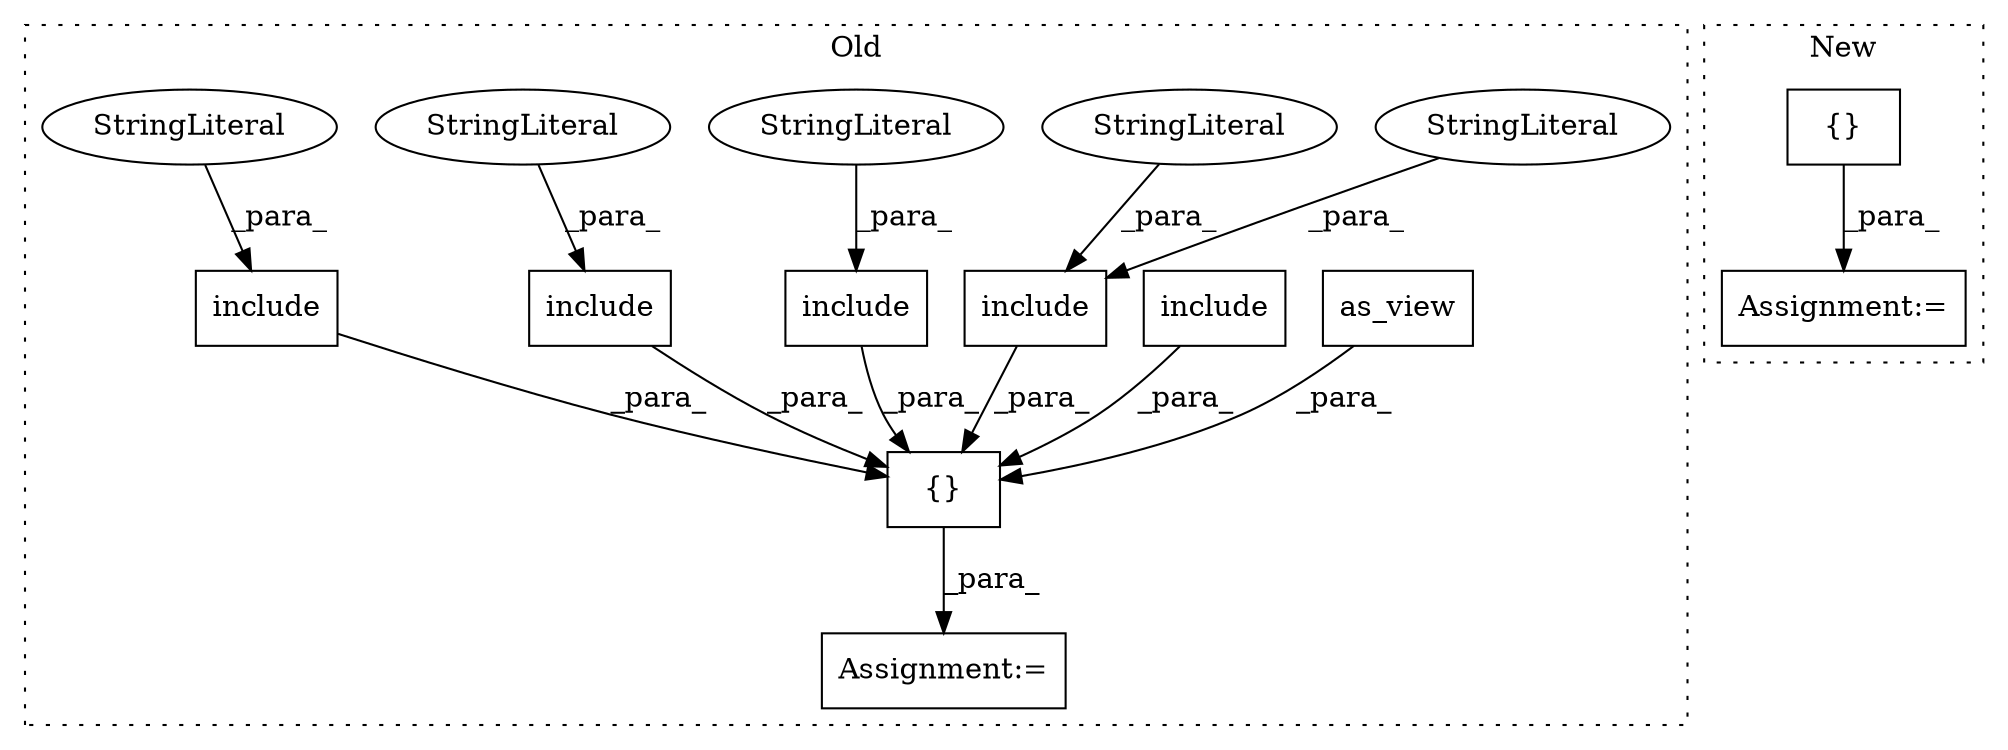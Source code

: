 digraph G {
subgraph cluster0 {
1 [label="as_view" a="32" s="793,826" l="8,1" shape="box"];
3 [label="{}" a="4" s="730,1302" l="1,1" shape="box"];
5 [label="Assignment:=" a="7" s="720" l="1" shape="box"];
6 [label="include" a="32" s="1116,1169" l="8,1" shape="box"];
7 [label="StringLiteral" a="45" s="1124" l="32" shape="ellipse"];
8 [label="include" a="32" s="997,1035" l="8,1" shape="box"];
9 [label="StringLiteral" a="45" s="1157" l="12" shape="ellipse"];
10 [label="include" a="32" s="882,916" l="8,1" shape="box"];
11 [label="StringLiteral" a="45" s="890" l="26" shape="ellipse"];
12 [label="include" a="32" s="1057,1094" l="8,1" shape="box"];
13 [label="StringLiteral" a="45" s="1086" l="8" shape="ellipse"];
14 [label="include" a="32" s="938,977" l="8,1" shape="box"];
15 [label="StringLiteral" a="45" s="946" l="25" shape="ellipse"];
label = "Old";
style="dotted";
}
subgraph cluster1 {
2 [label="{}" a="4" s="800,1451" l="1,1" shape="box"];
4 [label="Assignment:=" a="7" s="790" l="1" shape="box"];
label = "New";
style="dotted";
}
1 -> 3 [label="_para_"];
2 -> 4 [label="_para_"];
3 -> 5 [label="_para_"];
6 -> 3 [label="_para_"];
7 -> 6 [label="_para_"];
8 -> 3 [label="_para_"];
9 -> 6 [label="_para_"];
10 -> 3 [label="_para_"];
11 -> 10 [label="_para_"];
12 -> 3 [label="_para_"];
13 -> 12 [label="_para_"];
14 -> 3 [label="_para_"];
15 -> 14 [label="_para_"];
}
